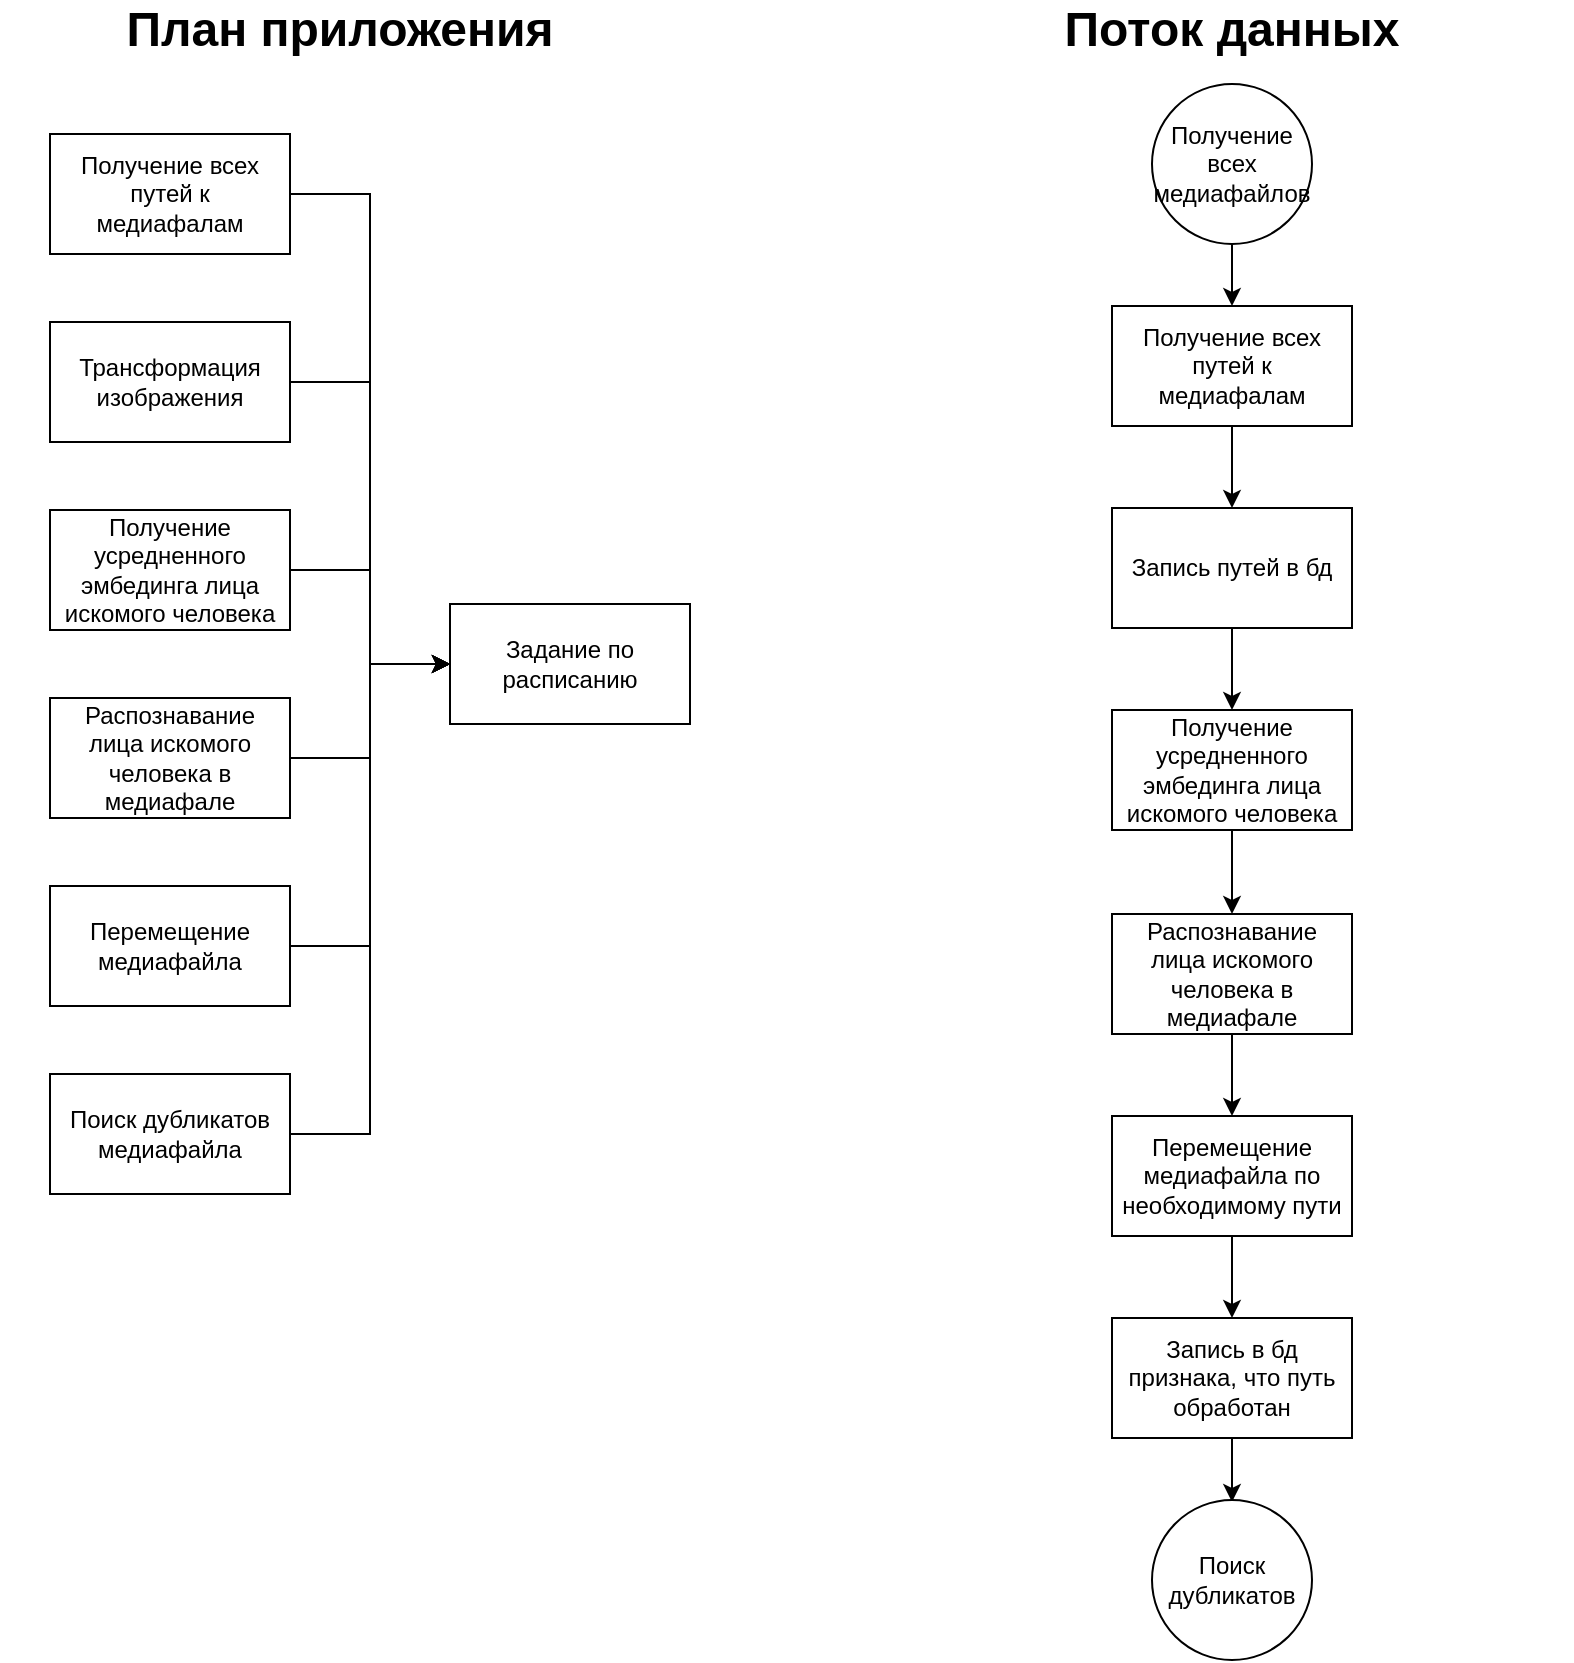 <mxGraphModel dx="1075" dy="759" grid="0" gridSize="10" guides="1" tooltips="1" connect="1" arrows="1" fold="1" page="1" pageScale="1" pageWidth="827" pageHeight="1169" background="#ffffff"><root><mxCell id="0"/><mxCell id="1" parent="0"/><mxCell id="17" value="" style="group" parent="1" vertex="1" connectable="0"><mxGeometry x="50" y="102" width="320" height="530" as="geometry"/></mxCell><mxCell id="9" value="Задание по расписанию" style="rounded=0;whiteSpace=wrap;html=1;" parent="17" vertex="1"><mxGeometry x="200" y="235" width="120" height="60" as="geometry"/></mxCell><mxCell id="10" value="" style="group" parent="17" vertex="1" connectable="0"><mxGeometry width="120" height="530" as="geometry"/></mxCell><mxCell id="3" value="&lt;div&gt;Получение всех путей к&lt;/div&gt;&lt;div&gt; медиафалам&lt;/div&gt;" style="rounded=0;whiteSpace=wrap;html=1;" parent="10" vertex="1"><mxGeometry width="120" height="60" as="geometry"/></mxCell><mxCell id="4" value="Трансформация изображения" style="rounded=0;whiteSpace=wrap;html=1;" parent="10" vertex="1"><mxGeometry y="94" width="120" height="60" as="geometry"/></mxCell><mxCell id="5" value="Получение усредненного эмбединга лица искомого человека" style="rounded=0;whiteSpace=wrap;html=1;" parent="10" vertex="1"><mxGeometry y="188" width="120" height="60" as="geometry"/></mxCell><mxCell id="6" value="&lt;div&gt;Распознавание &lt;br&gt;&lt;/div&gt;&lt;div&gt;лица искомого человека в медиафале&lt;/div&gt;" style="rounded=0;whiteSpace=wrap;html=1;" parent="10" vertex="1"><mxGeometry y="282" width="120" height="60" as="geometry"/></mxCell><mxCell id="7" value="&lt;div&gt;Перемещение&lt;/div&gt;&lt;div&gt;медиафайла&lt;/div&gt;" style="rounded=0;whiteSpace=wrap;html=1;" parent="10" vertex="1"><mxGeometry y="376" width="120" height="60" as="geometry"/></mxCell><mxCell id="8" value="Поиск дубликатов медиафайла" style="rounded=0;whiteSpace=wrap;html=1;" parent="10" vertex="1"><mxGeometry y="470" width="120" height="60" as="geometry"/></mxCell><mxCell id="11" style="edgeStyle=orthogonalEdgeStyle;rounded=0;html=1;entryX=0;entryY=0.5;jettySize=auto;orthogonalLoop=1;" parent="17" source="3" target="9" edge="1"><mxGeometry relative="1" as="geometry"/></mxCell><mxCell id="12" style="edgeStyle=orthogonalEdgeStyle;rounded=0;html=1;entryX=0;entryY=0.5;jettySize=auto;orthogonalLoop=1;" parent="17" source="4" target="9" edge="1"><mxGeometry relative="1" as="geometry"/></mxCell><mxCell id="13" style="edgeStyle=orthogonalEdgeStyle;rounded=0;html=1;jettySize=auto;orthogonalLoop=1;" parent="17" source="5" target="9" edge="1"><mxGeometry relative="1" as="geometry"/></mxCell><mxCell id="14" style="edgeStyle=orthogonalEdgeStyle;rounded=0;html=1;entryX=0;entryY=0.5;jettySize=auto;orthogonalLoop=1;" parent="17" source="6" target="9" edge="1"><mxGeometry relative="1" as="geometry"/></mxCell><mxCell id="15" style="edgeStyle=orthogonalEdgeStyle;rounded=0;html=1;entryX=0;entryY=0.5;jettySize=auto;orthogonalLoop=1;" parent="17" source="7" target="9" edge="1"><mxGeometry relative="1" as="geometry"/></mxCell><mxCell id="16" style="edgeStyle=orthogonalEdgeStyle;rounded=0;html=1;entryX=0;entryY=0.5;jettySize=auto;orthogonalLoop=1;" parent="17" source="8" target="9" edge="1"><mxGeometry relative="1" as="geometry"/></mxCell><mxCell id="19" value="&lt;font style=&quot;font-size: 24px&quot;&gt;&lt;b&gt;План приложения&lt;/b&gt;&lt;/font&gt;" style="text;html=1;strokeColor=none;fillColor=none;align=center;verticalAlign=middle;whiteSpace=wrap;rounded=0;" parent="1" vertex="1"><mxGeometry x="25" y="40" width="340" height="20" as="geometry"/></mxCell><mxCell id="20" value="&lt;b&gt;&lt;font style=&quot;font-size: 24px&quot;&gt;Поток данных&lt;/font&gt;&lt;/b&gt;" style="text;html=1;strokeColor=none;fillColor=none;align=center;verticalAlign=middle;whiteSpace=wrap;rounded=0;" parent="1" vertex="1"><mxGeometry x="471" y="40" width="340" height="20" as="geometry"/></mxCell><mxCell id="23" style="edgeStyle=orthogonalEdgeStyle;rounded=0;html=1;jettySize=auto;orthogonalLoop=1;" parent="1" source="21" target="22" edge="1"><mxGeometry relative="1" as="geometry"/></mxCell><mxCell id="21" value="Получение всех медиафайлов" style="ellipse;whiteSpace=wrap;html=1;aspect=fixed;" parent="1" vertex="1"><mxGeometry x="601" y="77" width="80" height="80" as="geometry"/></mxCell><mxCell id="25" style="edgeStyle=orthogonalEdgeStyle;rounded=0;html=1;jettySize=auto;orthogonalLoop=1;" parent="1" source="22" target="24" edge="1"><mxGeometry relative="1" as="geometry"/></mxCell><mxCell id="22" value="&lt;div&gt;Получение всех путей к&lt;/div&gt;&lt;div&gt; медиафалам&lt;/div&gt;" style="rounded=0;whiteSpace=wrap;html=1;" parent="1" vertex="1"><mxGeometry x="581" y="188" width="120" height="60" as="geometry"/></mxCell><mxCell id="27" style="edgeStyle=orthogonalEdgeStyle;rounded=0;html=1;jettySize=auto;orthogonalLoop=1;" parent="1" source="24" target="26" edge="1"><mxGeometry relative="1" as="geometry"/></mxCell><mxCell id="24" value="Запись путей в бд" style="rounded=0;whiteSpace=wrap;html=1;" parent="1" vertex="1"><mxGeometry x="581" y="289" width="120" height="60" as="geometry"/></mxCell><mxCell id="29" style="edgeStyle=orthogonalEdgeStyle;rounded=0;html=1;jettySize=auto;orthogonalLoop=1;" parent="1" source="26" target="28" edge="1"><mxGeometry relative="1" as="geometry"/></mxCell><mxCell id="26" value="Получение усредненного эмбединга лица искомого человека" style="rounded=0;whiteSpace=wrap;html=1;" parent="1" vertex="1"><mxGeometry x="581" y="390" width="120" height="60" as="geometry"/></mxCell><mxCell id="31" style="edgeStyle=orthogonalEdgeStyle;rounded=0;html=1;jettySize=auto;orthogonalLoop=1;" parent="1" source="28" target="30" edge="1"><mxGeometry relative="1" as="geometry"/></mxCell><mxCell id="28" value="&lt;div&gt;Распознавание &lt;br&gt;&lt;/div&gt;&lt;div&gt;лица искомого человека в медиафале&lt;/div&gt;" style="rounded=0;whiteSpace=wrap;html=1;" parent="1" vertex="1"><mxGeometry x="581" y="492" width="120" height="60" as="geometry"/></mxCell><mxCell id="33" style="edgeStyle=orthogonalEdgeStyle;rounded=0;html=1;jettySize=auto;orthogonalLoop=1;" parent="1" source="30" target="32" edge="1"><mxGeometry relative="1" as="geometry"/></mxCell><mxCell id="30" value="&lt;div&gt;Перемещение&lt;/div&gt;&lt;div&gt;медиафайла по необходимому пути&lt;br&gt;&lt;/div&gt;" style="rounded=0;whiteSpace=wrap;html=1;" parent="1" vertex="1"><mxGeometry x="581" y="593" width="120" height="60" as="geometry"/></mxCell><mxCell id="34" style="edgeStyle=orthogonalEdgeStyle;rounded=0;html=1;jettySize=auto;orthogonalLoop=1;" parent="1" source="32" edge="1"><mxGeometry relative="1" as="geometry"><mxPoint x="641" y="786" as="targetPoint"/></mxGeometry></mxCell><mxCell id="32" value="Запись в бд признака, что путь обработан" style="rounded=0;whiteSpace=wrap;html=1;" parent="1" vertex="1"><mxGeometry x="581" y="694" width="120" height="60" as="geometry"/></mxCell><mxCell id="35" value="Поиск дубликатов" style="ellipse;whiteSpace=wrap;html=1;aspect=fixed;" parent="1" vertex="1"><mxGeometry x="601" y="785" width="80" height="80" as="geometry"/></mxCell></root></mxGraphModel>